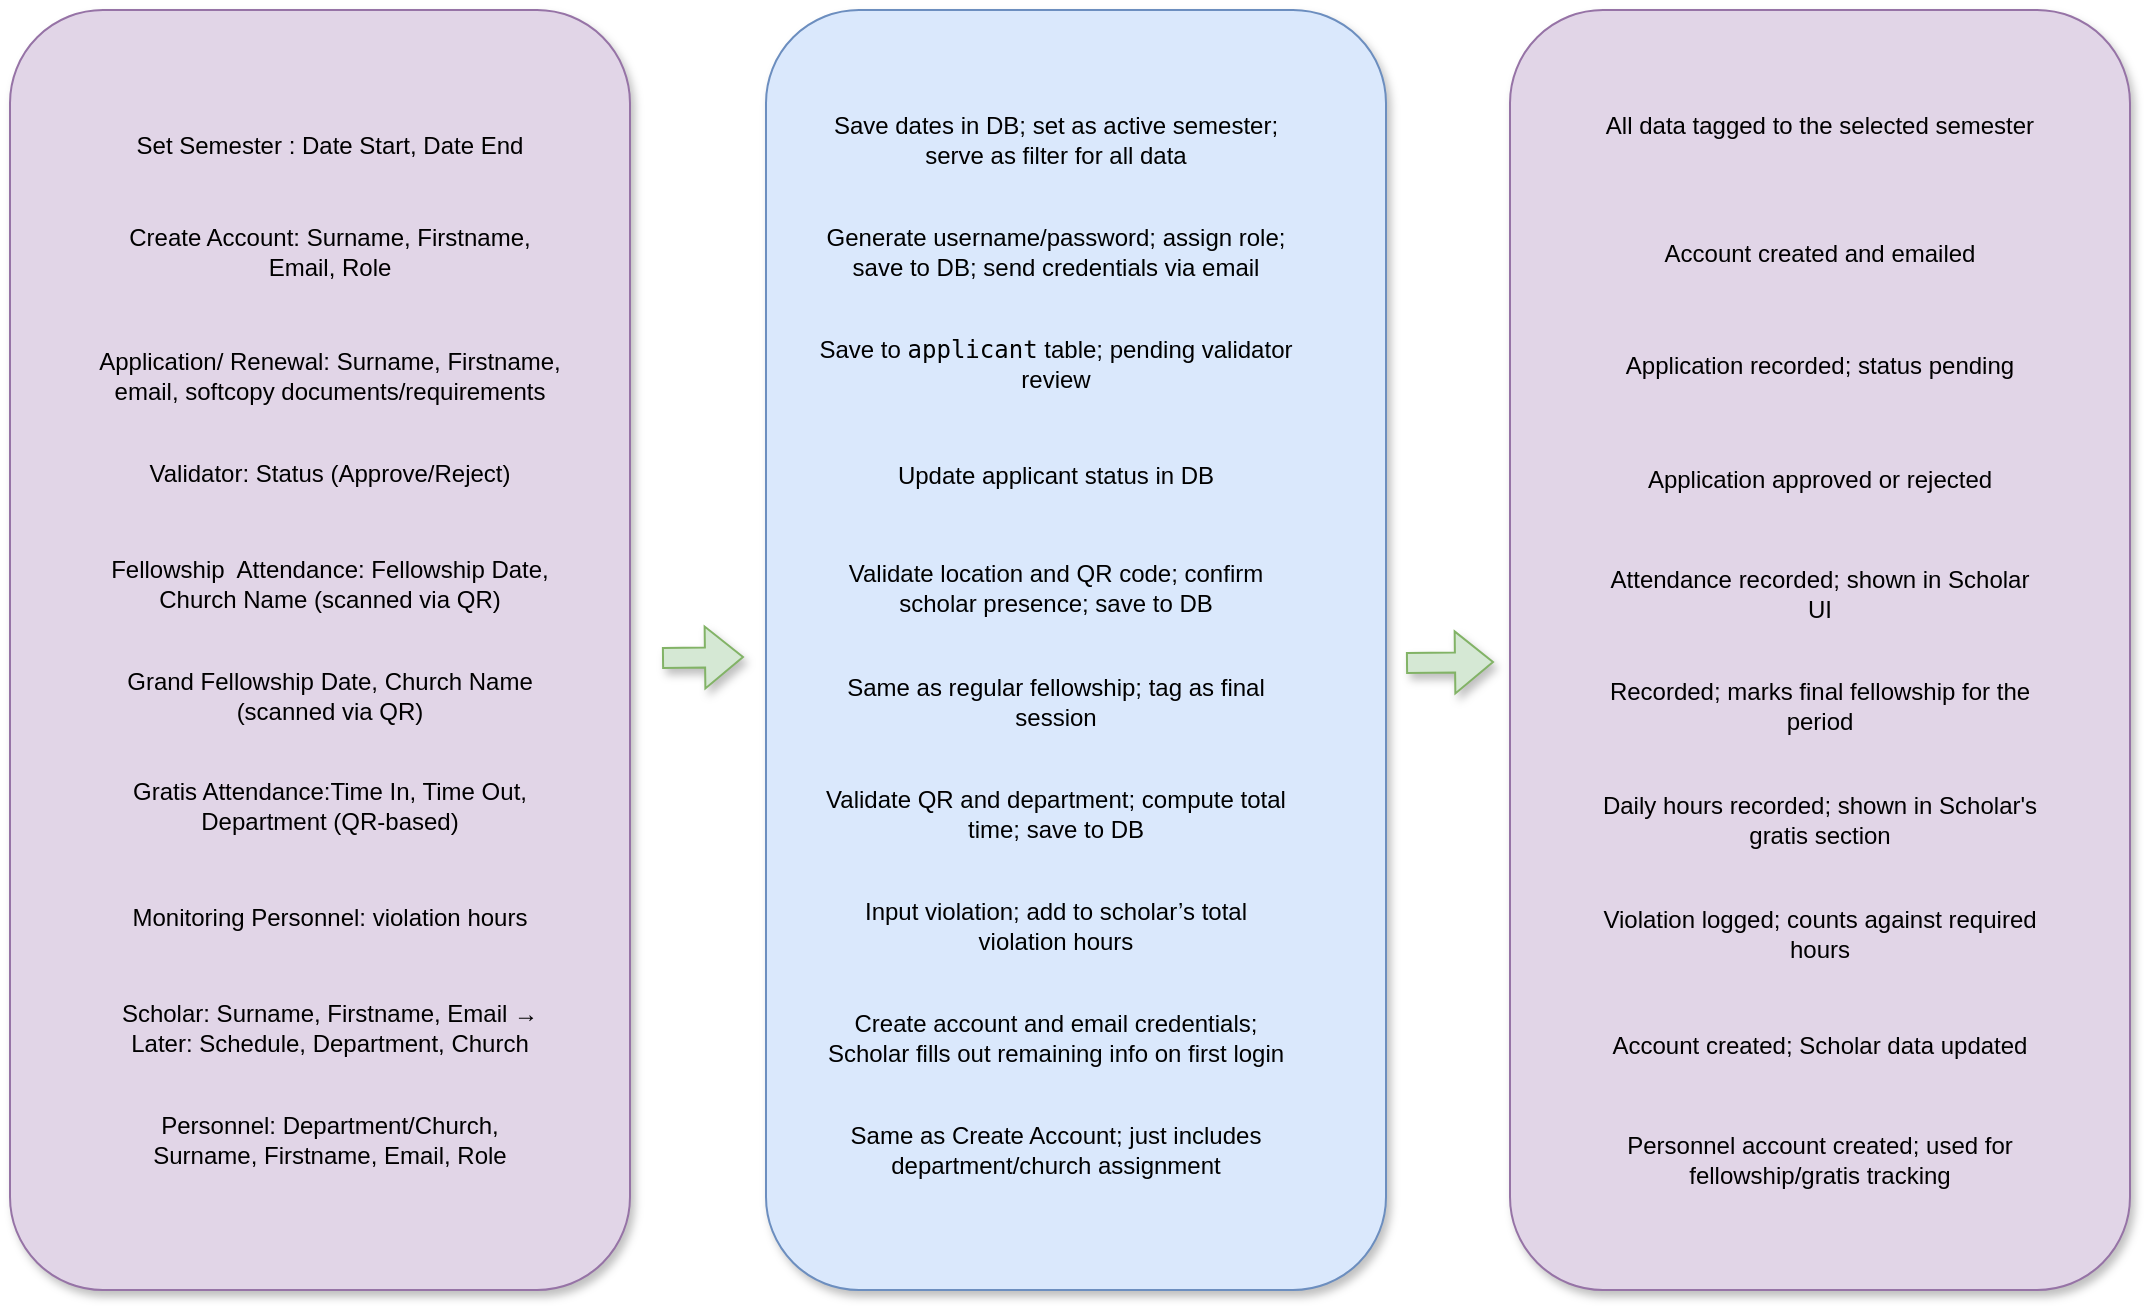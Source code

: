 <mxfile version="27.0.2">
  <diagram name="Page-1" id="7Vnvi6QLhBqZ4-cURhKA">
    <mxGraphModel dx="1426" dy="789" grid="1" gridSize="10" guides="1" tooltips="1" connect="1" arrows="1" fold="1" page="1" pageScale="1" pageWidth="1100" pageHeight="1700" math="0" shadow="0">
      <root>
        <mxCell id="0" />
        <mxCell id="1" parent="0" />
        <mxCell id="8Q48xsuIol9S2teQEiAj-12" value="&lt;div&gt;&lt;br&gt;&lt;/div&gt;" style="rounded=1;whiteSpace=wrap;html=1;fillColor=#e1d5e7;strokeColor=#9673a6;glass=0;shadow=1;" vertex="1" parent="1">
          <mxGeometry x="24" y="160" width="310" height="640" as="geometry" />
        </mxCell>
        <mxCell id="8Q48xsuIol9S2teQEiAj-13" value="&lt;div&gt;&lt;br&gt;&lt;/div&gt;" style="rounded=1;whiteSpace=wrap;html=1;fillColor=#dae8fc;strokeColor=#6c8ebf;shadow=1;" vertex="1" parent="1">
          <mxGeometry x="402" y="160" width="310" height="640" as="geometry" />
        </mxCell>
        <mxCell id="8Q48xsuIol9S2teQEiAj-14" value="&lt;div&gt;&lt;br&gt;&lt;/div&gt;" style="rounded=1;whiteSpace=wrap;html=1;fillColor=#e1d5e7;strokeColor=#9673a6;shadow=1;" vertex="1" parent="1">
          <mxGeometry x="774" y="160" width="310" height="640" as="geometry" />
        </mxCell>
        <mxCell id="8Q48xsuIol9S2teQEiAj-15" value="&lt;table&gt;&lt;tbody&gt;&lt;tr&gt;&lt;td data-col-size=&quot;sm&quot; data-end=&quot;1063&quot; data-start=&quot;1033&quot;&gt;&lt;strong data-end=&quot;1051&quot; data-start=&quot;1035&quot;&gt;&lt;/strong&gt;&lt;/td&gt;&lt;/tr&gt;&lt;/tbody&gt;&lt;/table&gt;&lt;table&gt;&lt;tbody&gt;&lt;tr&gt;&lt;td data-col-size=&quot;md&quot; data-end=&quot;1138&quot; data-start=&quot;1063&quot;&gt;Set Semester : Date Start, Date End&lt;/td&gt;&lt;/tr&gt;&lt;/tbody&gt;&lt;/table&gt;" style="text;html=1;align=center;verticalAlign=middle;whiteSpace=wrap;rounded=0;" vertex="1" parent="1">
          <mxGeometry x="74" y="210" width="220" height="30" as="geometry" />
        </mxCell>
        <mxCell id="8Q48xsuIol9S2teQEiAj-16" value="&lt;div&gt;&lt;div&gt;&lt;span style=&quot;background-color: transparent; color: light-dark(rgb(0, 0, 0), rgb(255, 255, 255));&quot;&gt;Create Account: Surname, Firstname, Email, Role&lt;/span&gt;&lt;/div&gt;&lt;/div&gt;" style="text;html=1;align=center;verticalAlign=middle;whiteSpace=wrap;rounded=0;" vertex="1" parent="1">
          <mxGeometry x="74" y="266" width="220" height="30" as="geometry" />
        </mxCell>
        <mxCell id="8Q48xsuIol9S2teQEiAj-17" value="&lt;br&gt;&lt;div&gt;&lt;div&gt;&lt;span style=&quot;background-color: transparent; color: light-dark(rgb(0, 0, 0), rgb(255, 255, 255));&quot;&gt;Application/ Renewal: Surname, Firstname, email, softcopy documents/requirements&lt;/span&gt;&lt;/div&gt;&lt;/div&gt;" style="text;html=1;align=center;verticalAlign=middle;whiteSpace=wrap;rounded=0;" vertex="1" parent="1">
          <mxGeometry x="59" y="321" width="250" height="30" as="geometry" />
        </mxCell>
        <mxCell id="8Q48xsuIol9S2teQEiAj-18" value="&lt;div&gt;Validator:&amp;nbsp;Status (Approve/Reject)&lt;/div&gt;" style="text;html=1;align=center;verticalAlign=middle;whiteSpace=wrap;rounded=0;" vertex="1" parent="1">
          <mxGeometry x="64" y="377" width="240" height="30" as="geometry" />
        </mxCell>
        <mxCell id="8Q48xsuIol9S2teQEiAj-19" value="Fellowship&amp;nbsp; Attendance: Fellowship Date, Church Name (scanned via QR)" style="text;html=1;align=center;verticalAlign=middle;whiteSpace=wrap;rounded=0;" vertex="1" parent="1">
          <mxGeometry x="54" y="432" width="260" height="30" as="geometry" />
        </mxCell>
        <mxCell id="8Q48xsuIol9S2teQEiAj-20" value="&lt;div&gt;Grand Fellowship Date, Church Name (scanned via QR)&lt;/div&gt;" style="text;html=1;align=center;verticalAlign=middle;whiteSpace=wrap;rounded=0;" vertex="1" parent="1">
          <mxGeometry x="59" y="488" width="250" height="30" as="geometry" />
        </mxCell>
        <mxCell id="8Q48xsuIol9S2teQEiAj-21" value="Gratis Attendance:Time In, Time Out, Department (QR-based)" style="text;html=1;align=center;verticalAlign=middle;whiteSpace=wrap;rounded=0;" vertex="1" parent="1">
          <mxGeometry x="69" y="543" width="230" height="30" as="geometry" />
        </mxCell>
        <mxCell id="8Q48xsuIol9S2teQEiAj-22" value="Monitoring Personnel: violation hours" style="text;html=1;align=center;verticalAlign=middle;whiteSpace=wrap;rounded=0;" vertex="1" parent="1">
          <mxGeometry x="69" y="599" width="230" height="30" as="geometry" />
        </mxCell>
        <mxCell id="8Q48xsuIol9S2teQEiAj-23" value="Scholar: Surname, Firstname, Email → Later: Schedule, Department, Church" style="text;html=1;align=center;verticalAlign=middle;whiteSpace=wrap;rounded=0;" vertex="1" parent="1">
          <mxGeometry x="64" y="654" width="240" height="30" as="geometry" />
        </mxCell>
        <mxCell id="8Q48xsuIol9S2teQEiAj-24" value="&lt;div&gt;&lt;div&gt;Personnel: Department/Church, Surname, Firstname, Email, Role&lt;/div&gt;&lt;/div&gt;" style="text;html=1;align=center;verticalAlign=middle;whiteSpace=wrap;rounded=0;" vertex="1" parent="1">
          <mxGeometry x="74" y="710" width="220" height="30" as="geometry" />
        </mxCell>
        <mxCell id="8Q48xsuIol9S2teQEiAj-25" value="Save dates in DB; set as active semester; serve as filter for all data" style="text;html=1;align=center;verticalAlign=middle;whiteSpace=wrap;rounded=0;" vertex="1" parent="1">
          <mxGeometry x="427" y="210" width="240" height="30" as="geometry" />
        </mxCell>
        <mxCell id="8Q48xsuIol9S2teQEiAj-26" value="Generate username/password; assign role; save to DB; send credentials via email" style="text;html=1;align=center;verticalAlign=middle;whiteSpace=wrap;rounded=0;" vertex="1" parent="1">
          <mxGeometry x="427" y="261" width="240" height="40" as="geometry" />
        </mxCell>
        <mxCell id="8Q48xsuIol9S2teQEiAj-27" value="Save to &lt;code data-end=&quot;1857&quot; data-start=&quot;1846&quot;&gt;applicant&lt;/code&gt; table; pending validator review" style="text;html=1;align=center;verticalAlign=middle;whiteSpace=wrap;rounded=0;" vertex="1" parent="1">
          <mxGeometry x="427" y="317" width="240" height="40" as="geometry" />
        </mxCell>
        <mxCell id="8Q48xsuIol9S2teQEiAj-28" value="Update applicant status in DB" style="text;html=1;align=center;verticalAlign=middle;whiteSpace=wrap;rounded=0;" vertex="1" parent="1">
          <mxGeometry x="427" y="373" width="240" height="40" as="geometry" />
        </mxCell>
        <mxCell id="8Q48xsuIol9S2teQEiAj-29" value="Validate location and QR code; confirm scholar presence; save to DB" style="text;html=1;align=center;verticalAlign=middle;whiteSpace=wrap;rounded=0;" vertex="1" parent="1">
          <mxGeometry x="427" y="429" width="240" height="40" as="geometry" />
        </mxCell>
        <mxCell id="8Q48xsuIol9S2teQEiAj-30" value="Same as regular fellowship; tag as final session" style="text;html=1;align=center;verticalAlign=middle;whiteSpace=wrap;rounded=0;" vertex="1" parent="1">
          <mxGeometry x="427" y="486" width="240" height="40" as="geometry" />
        </mxCell>
        <mxCell id="8Q48xsuIol9S2teQEiAj-31" value="Validate QR and department; compute total time; save to DB" style="text;html=1;align=center;verticalAlign=middle;whiteSpace=wrap;rounded=0;" vertex="1" parent="1">
          <mxGeometry x="427" y="542" width="240" height="40" as="geometry" />
        </mxCell>
        <mxCell id="8Q48xsuIol9S2teQEiAj-32" value="Input violation; add to scholar’s total violation hours" style="text;html=1;align=center;verticalAlign=middle;whiteSpace=wrap;rounded=0;" vertex="1" parent="1">
          <mxGeometry x="427" y="598" width="240" height="40" as="geometry" />
        </mxCell>
        <mxCell id="8Q48xsuIol9S2teQEiAj-33" value="Create account and email credentials; Scholar fills out remaining info on first login" style="text;html=1;align=center;verticalAlign=middle;whiteSpace=wrap;rounded=0;" vertex="1" parent="1">
          <mxGeometry x="427" y="654" width="240" height="40" as="geometry" />
        </mxCell>
        <mxCell id="8Q48xsuIol9S2teQEiAj-34" value="Same as Create Account; just includes department/church assignment" style="text;html=1;align=center;verticalAlign=middle;whiteSpace=wrap;rounded=0;" vertex="1" parent="1">
          <mxGeometry x="427" y="710" width="240" height="40" as="geometry" />
        </mxCell>
        <mxCell id="8Q48xsuIol9S2teQEiAj-35" value="&#xa;All data tagged to the selected semester&#xa;&#xa;" style="text;html=1;align=center;verticalAlign=middle;whiteSpace=wrap;rounded=0;" vertex="1" parent="1">
          <mxGeometry x="819" y="210" width="220" height="30" as="geometry" />
        </mxCell>
        <mxCell id="8Q48xsuIol9S2teQEiAj-36" value="Account created and emailed" style="text;html=1;align=center;verticalAlign=middle;whiteSpace=wrap;rounded=0;" vertex="1" parent="1">
          <mxGeometry x="819" y="267" width="220" height="30" as="geometry" />
        </mxCell>
        <mxCell id="8Q48xsuIol9S2teQEiAj-37" value="Application recorded; status pending" style="text;html=1;align=center;verticalAlign=middle;whiteSpace=wrap;rounded=0;" vertex="1" parent="1">
          <mxGeometry x="819" y="323" width="220" height="30" as="geometry" />
        </mxCell>
        <mxCell id="8Q48xsuIol9S2teQEiAj-38" value="Application approved or rejected" style="text;html=1;align=center;verticalAlign=middle;whiteSpace=wrap;rounded=0;" vertex="1" parent="1">
          <mxGeometry x="819" y="380" width="220" height="30" as="geometry" />
        </mxCell>
        <mxCell id="8Q48xsuIol9S2teQEiAj-39" value="Attendance recorded; shown in Scholar UI" style="text;html=1;align=center;verticalAlign=middle;whiteSpace=wrap;rounded=0;" vertex="1" parent="1">
          <mxGeometry x="819" y="437" width="220" height="30" as="geometry" />
        </mxCell>
        <mxCell id="8Q48xsuIol9S2teQEiAj-40" value="Recorded; marks final fellowship for the period" style="text;html=1;align=center;verticalAlign=middle;whiteSpace=wrap;rounded=0;" vertex="1" parent="1">
          <mxGeometry x="819" y="493" width="220" height="30" as="geometry" />
        </mxCell>
        <mxCell id="8Q48xsuIol9S2teQEiAj-41" value="Daily hours recorded; shown in Scholar&#39;s gratis section" style="text;html=1;align=center;verticalAlign=middle;whiteSpace=wrap;rounded=0;" vertex="1" parent="1">
          <mxGeometry x="819" y="550" width="220" height="30" as="geometry" />
        </mxCell>
        <mxCell id="8Q48xsuIol9S2teQEiAj-42" value="Violation logged; counts against required hours" style="text;html=1;align=center;verticalAlign=middle;whiteSpace=wrap;rounded=0;" vertex="1" parent="1">
          <mxGeometry x="819" y="607" width="220" height="30" as="geometry" />
        </mxCell>
        <mxCell id="8Q48xsuIol9S2teQEiAj-43" value="Account created; Scholar data updated" style="text;html=1;align=center;verticalAlign=middle;whiteSpace=wrap;rounded=0;" vertex="1" parent="1">
          <mxGeometry x="819" y="663" width="220" height="30" as="geometry" />
        </mxCell>
        <mxCell id="8Q48xsuIol9S2teQEiAj-44" value="Personnel account created; used for fellowship/gratis tracking" style="text;html=1;align=center;verticalAlign=middle;whiteSpace=wrap;rounded=0;" vertex="1" parent="1">
          <mxGeometry x="819" y="720" width="220" height="30" as="geometry" />
        </mxCell>
        <mxCell id="8Q48xsuIol9S2teQEiAj-46" value="" style="shape=flexArrow;endArrow=classic;html=1;rounded=0;fillColor=#d5e8d4;strokeColor=#82b366;shadow=1;" edge="1" parent="1">
          <mxGeometry width="50" height="50" relative="1" as="geometry">
            <mxPoint x="350" y="484" as="sourcePoint" />
            <mxPoint x="391" y="483.5" as="targetPoint" />
          </mxGeometry>
        </mxCell>
        <mxCell id="8Q48xsuIol9S2teQEiAj-47" value="" style="shape=flexArrow;endArrow=classic;html=1;rounded=0;fillColor=#d5e8d4;strokeColor=#82b366;shadow=1;flowAnimation=0;" edge="1" parent="1">
          <mxGeometry width="50" height="50" relative="1" as="geometry">
            <mxPoint x="722" y="486.5" as="sourcePoint" />
            <mxPoint x="766" y="486" as="targetPoint" />
          </mxGeometry>
        </mxCell>
      </root>
    </mxGraphModel>
  </diagram>
</mxfile>
